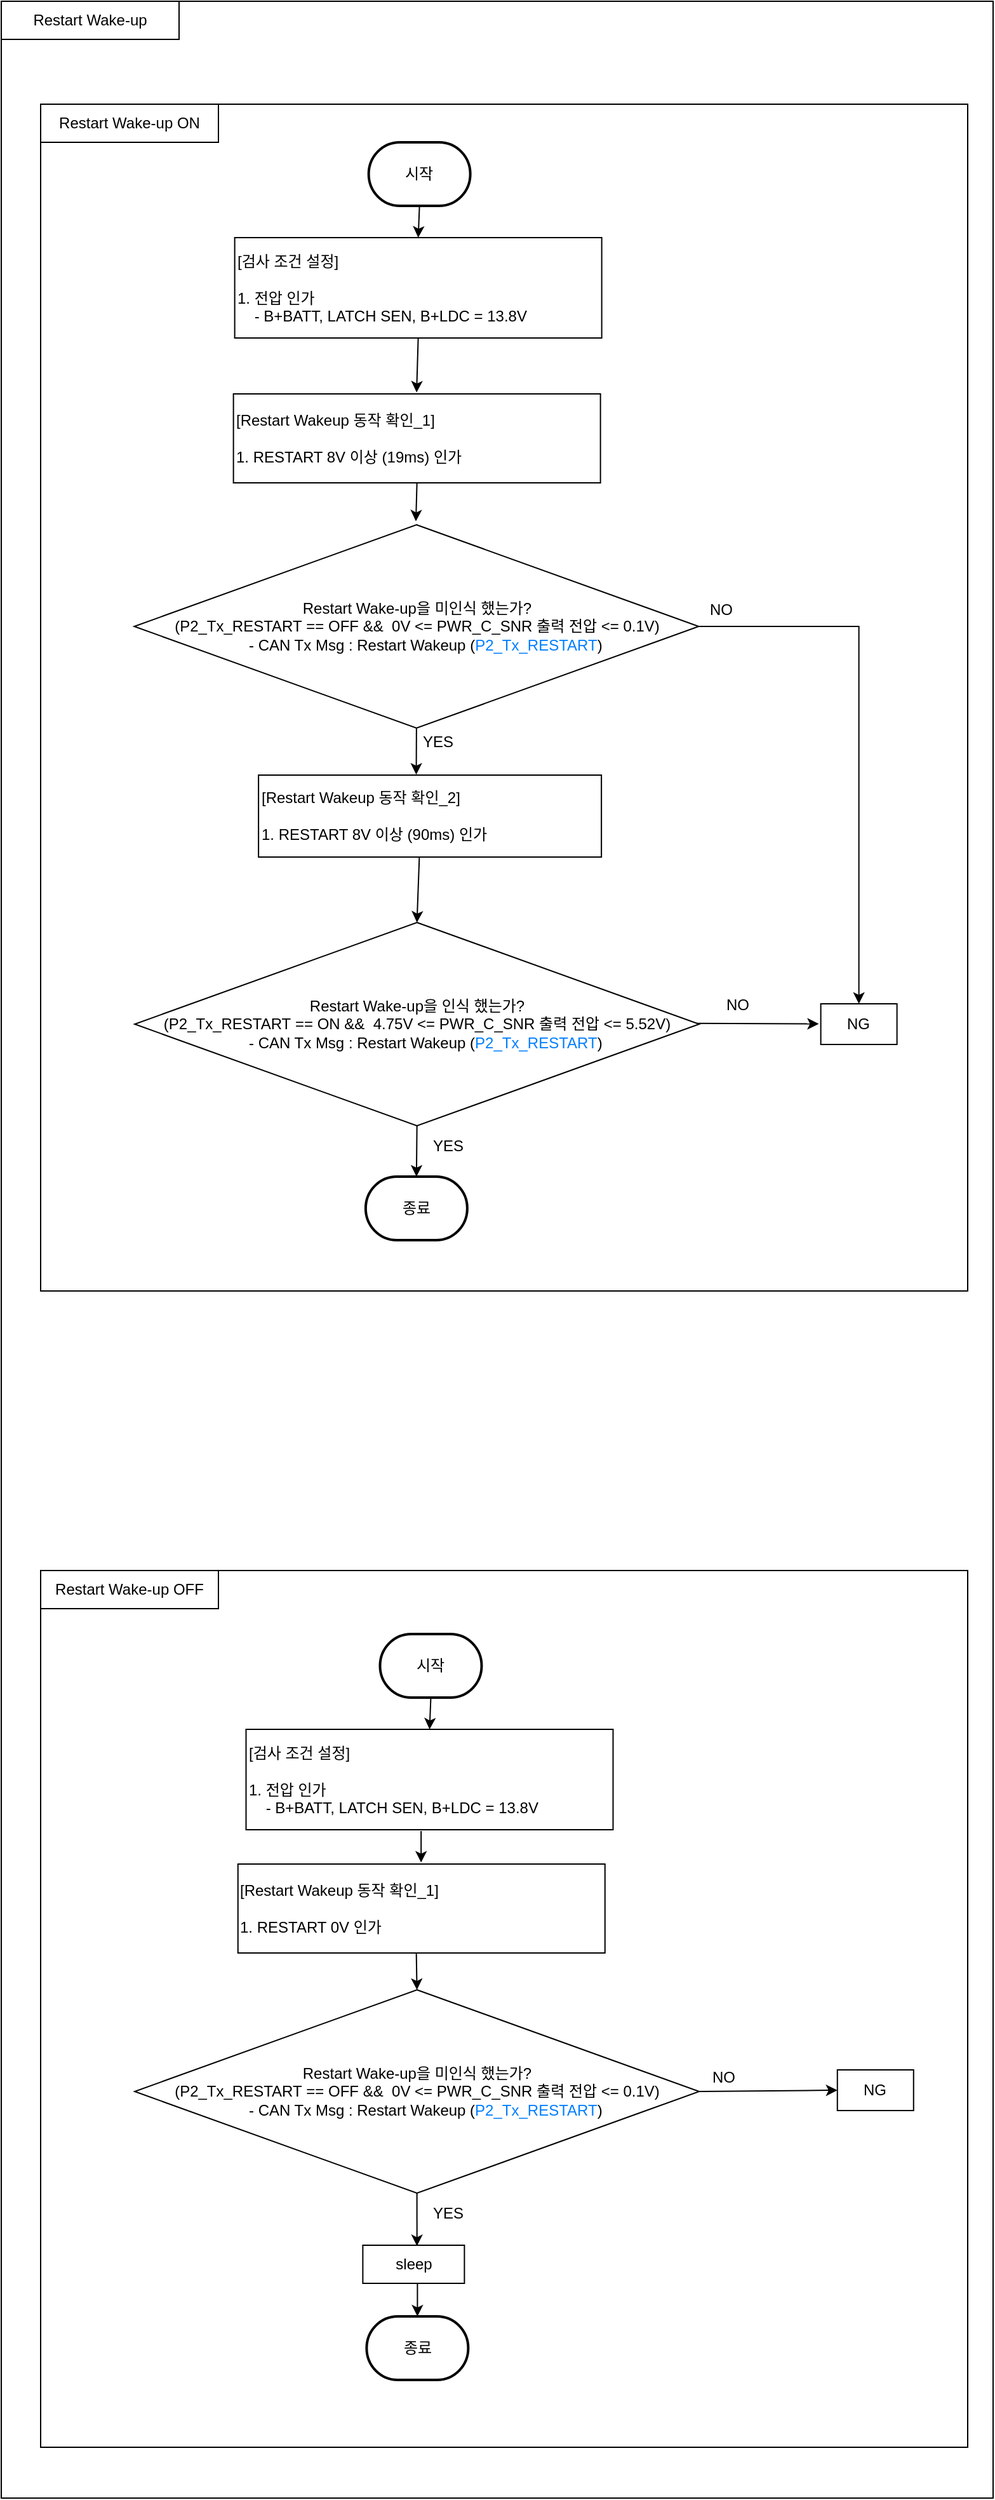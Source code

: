 <mxfile version="22.1.21" type="github">
  <diagram name="페이지-1" id="1IKooUKZ0aYFM0yAQ47z">
    <mxGraphModel dx="1497" dy="926" grid="1" gridSize="10" guides="1" tooltips="1" connect="1" arrows="1" fold="1" page="1" pageScale="1" pageWidth="827" pageHeight="1169" math="0" shadow="0">
      <root>
        <mxCell id="0" />
        <mxCell id="1" parent="0" />
        <mxCell id="uIygqu2bVKNI83eiNfOF-4" value="" style="rounded=0;whiteSpace=wrap;html=1;" vertex="1" parent="1">
          <mxGeometry x="27" y="15" width="781" height="1965" as="geometry" />
        </mxCell>
        <mxCell id="uIygqu2bVKNI83eiNfOF-5" value="Restart Wake-up" style="rounded=0;whiteSpace=wrap;html=1;" vertex="1" parent="1">
          <mxGeometry x="27" y="15" width="140" height="30" as="geometry" />
        </mxCell>
        <mxCell id="aunHTb1YWMdkFglgx5La-1" value="" style="rounded=0;whiteSpace=wrap;html=1;" parent="1" vertex="1">
          <mxGeometry x="58" y="96" width="730" height="934" as="geometry" />
        </mxCell>
        <mxCell id="aunHTb1YWMdkFglgx5La-12" value="Restart Wake-up ON" style="rounded=0;whiteSpace=wrap;html=1;" parent="1" vertex="1">
          <mxGeometry x="58" y="96" width="140" height="30" as="geometry" />
        </mxCell>
        <mxCell id="aunHTb1YWMdkFglgx5La-2" value="시작" style="strokeWidth=2;html=1;shape=mxgraph.flowchart.terminator;whiteSpace=wrap;" parent="1" vertex="1">
          <mxGeometry x="316.32" y="126" width="80" height="50" as="geometry" />
        </mxCell>
        <mxCell id="aunHTb1YWMdkFglgx5La-4" value="[검사 조건 설정]&lt;br&gt;&lt;br&gt;1. 전압 인가&lt;br&gt;&amp;nbsp; &amp;nbsp; - B+BATT, LATCH SEN, B+LDC = 13.8V" style="rounded=0;whiteSpace=wrap;html=1;align=left;" parent="1" vertex="1">
          <mxGeometry x="210.82" y="201" width="289" height="79" as="geometry" />
        </mxCell>
        <mxCell id="aunHTb1YWMdkFglgx5La-5" value="Restart Wake-up을 미인식 했는가?&lt;br&gt;(P2_Tx_RESTART&amp;nbsp;== OFF &amp;amp;&amp;amp;&amp;nbsp;&amp;nbsp;0V &amp;lt;= PWR_C_SNR 출력 전압 &amp;lt;= 0.1V)&lt;br&gt;&amp;nbsp; &amp;nbsp; - CAN Tx Msg : Restart Wakeup &lt;span style=&quot;text-align: left;&quot;&gt;(&lt;/span&gt;&lt;font style=&quot;border-color: var(--border-color); text-align: left;&quot; color=&quot;#007fff&quot;&gt;P2_Tx_RESTART&lt;/font&gt;&lt;span style=&quot;text-align: left;&quot;&gt;)&lt;/span&gt;" style="rhombus;whiteSpace=wrap;html=1;" parent="1" vertex="1">
          <mxGeometry x="131.69" y="427" width="444.5" height="160" as="geometry" />
        </mxCell>
        <mxCell id="aunHTb1YWMdkFglgx5La-7" value="" style="endArrow=classic;html=1;rounded=0;exitX=0.5;exitY=1;exitDx=0;exitDy=0;exitPerimeter=0;entryX=0.5;entryY=0;entryDx=0;entryDy=0;" parent="1" source="aunHTb1YWMdkFglgx5La-2" target="aunHTb1YWMdkFglgx5La-4" edge="1">
          <mxGeometry width="50" height="50" relative="1" as="geometry">
            <mxPoint x="82.32" y="226" as="sourcePoint" />
            <mxPoint x="132.32" y="176" as="targetPoint" />
          </mxGeometry>
        </mxCell>
        <mxCell id="aunHTb1YWMdkFglgx5La-8" value="" style="endArrow=classic;html=1;rounded=0;exitX=0.5;exitY=1;exitDx=0;exitDy=0;entryX=0.5;entryY=0;entryDx=0;entryDy=0;entryPerimeter=0;" parent="1" target="uIygqu2bVKNI83eiNfOF-8" edge="1" source="uIygqu2bVKNI83eiNfOF-3">
          <mxGeometry width="50" height="50" relative="1" as="geometry">
            <mxPoint x="350" y="809" as="sourcePoint" />
            <mxPoint x="350" y="886" as="targetPoint" />
          </mxGeometry>
        </mxCell>
        <mxCell id="aunHTb1YWMdkFglgx5La-27" value="YES" style="text;html=1;strokeColor=none;fillColor=none;align=center;verticalAlign=middle;whiteSpace=wrap;rounded=0;" parent="1" vertex="1">
          <mxGeometry x="349.32" y="901" width="60" height="30" as="geometry" />
        </mxCell>
        <mxCell id="aunHTb1YWMdkFglgx5La-29" value="YES" style="text;html=1;strokeColor=none;fillColor=none;align=center;verticalAlign=middle;whiteSpace=wrap;rounded=0;" parent="1" vertex="1">
          <mxGeometry x="340.94" y="583" width="60" height="30" as="geometry" />
        </mxCell>
        <mxCell id="aunHTb1YWMdkFglgx5La-34" value="NO" style="text;html=1;strokeColor=none;fillColor=none;align=center;verticalAlign=middle;whiteSpace=wrap;rounded=0;" parent="1" vertex="1">
          <mxGeometry x="576.57" y="790" width="60" height="30" as="geometry" />
        </mxCell>
        <mxCell id="aunHTb1YWMdkFglgx5La-35" value="" style="endArrow=classic;html=1;rounded=0;exitX=0.469;exitY=1.005;exitDx=0;exitDy=0;exitPerimeter=0;entryX=0.5;entryY=0;entryDx=0;entryDy=0;" parent="1" source="uIygqu2bVKNI83eiNfOF-1" target="uIygqu2bVKNI83eiNfOF-3" edge="1">
          <mxGeometry width="50" height="50" relative="1" as="geometry">
            <mxPoint x="353.484" y="717.575" as="sourcePoint" />
            <mxPoint x="353.32" y="738" as="targetPoint" />
          </mxGeometry>
        </mxCell>
        <mxCell id="aunHTb1YWMdkFglgx5La-36" value="NG" style="rounded=0;whiteSpace=wrap;html=1;align=center;" parent="1" vertex="1">
          <mxGeometry x="672.32" y="804" width="60" height="32" as="geometry" />
        </mxCell>
        <mxCell id="aunHTb1YWMdkFglgx5La-37" value="NO" style="text;html=1;strokeColor=none;fillColor=none;align=center;verticalAlign=middle;whiteSpace=wrap;rounded=0;" parent="1" vertex="1">
          <mxGeometry x="563.94" y="479" width="60" height="30" as="geometry" />
        </mxCell>
        <mxCell id="aunHTb1YWMdkFglgx5La-38" value="" style="endArrow=classic;html=1;rounded=0;exitX=1;exitY=0.5;exitDx=0;exitDy=0;entryX=0.5;entryY=0;entryDx=0;entryDy=0;" parent="1" source="aunHTb1YWMdkFglgx5La-5" target="aunHTb1YWMdkFglgx5La-36" edge="1">
          <mxGeometry width="50" height="50" relative="1" as="geometry">
            <mxPoint x="590.32" y="510" as="sourcePoint" />
            <mxPoint x="640.32" y="460" as="targetPoint" />
            <Array as="points">
              <mxPoint x="702.32" y="507" />
            </Array>
          </mxGeometry>
        </mxCell>
        <mxCell id="aunHTb1YWMdkFglgx5La-44" value="" style="endArrow=classic;html=1;rounded=0;exitX=0.5;exitY=1;exitDx=0;exitDy=0;entryX=0.499;entryY=-0.017;entryDx=0;entryDy=0;entryPerimeter=0;" parent="1" source="uIygqu2bVKNI83eiNfOF-6" target="aunHTb1YWMdkFglgx5La-5" edge="1">
          <mxGeometry width="50" height="50" relative="1" as="geometry">
            <mxPoint x="543.32" y="276" as="sourcePoint" />
            <mxPoint x="354.926" y="343.17" as="targetPoint" />
          </mxGeometry>
        </mxCell>
        <mxCell id="aunHTb1YWMdkFglgx5La-48" value="" style="endArrow=classic;html=1;rounded=0;exitX=0.5;exitY=1;exitDx=0;exitDy=0;entryX=0.46;entryY=-0.006;entryDx=0;entryDy=0;entryPerimeter=0;" parent="1" source="aunHTb1YWMdkFglgx5La-5" target="uIygqu2bVKNI83eiNfOF-1" edge="1">
          <mxGeometry width="50" height="50" relative="1" as="geometry">
            <mxPoint x="512.32" y="615" as="sourcePoint" />
            <mxPoint x="354.31" y="645.388" as="targetPoint" />
          </mxGeometry>
        </mxCell>
        <mxCell id="3M9bPRSgMb0RaMjHQsM1-2" value="" style="endArrow=classic;html=1;rounded=0;exitX=0.99;exitY=0.496;exitDx=0;exitDy=0;entryX=-0.026;entryY=0.492;entryDx=0;entryDy=0;entryPerimeter=0;exitPerimeter=0;" parent="1" source="uIygqu2bVKNI83eiNfOF-3" target="aunHTb1YWMdkFglgx5La-36" edge="1">
          <mxGeometry width="50" height="50" relative="1" as="geometry">
            <mxPoint x="475.32" y="780.5" as="sourcePoint" />
            <mxPoint x="554.32" y="728" as="targetPoint" />
          </mxGeometry>
        </mxCell>
        <mxCell id="uIygqu2bVKNI83eiNfOF-1" value="[Restart Wakeup 동작 확인_2]&lt;br&gt;&lt;br&gt;1.&amp;nbsp;RESTART 8V 이상 (&lt;span style=&quot;text-align: center;&quot;&gt;90ms) 인가&amp;nbsp;&lt;/span&gt;" style="rounded=0;whiteSpace=wrap;html=1;align=left;" vertex="1" parent="1">
          <mxGeometry x="229.57" y="624" width="270" height="64.5" as="geometry" />
        </mxCell>
        <mxCell id="uIygqu2bVKNI83eiNfOF-3" value="Restart Wake-up을 인식 했는가?&lt;br&gt;(P2_Tx_RESTART&amp;nbsp;== ON &amp;amp;&amp;amp;&amp;nbsp;&amp;nbsp;4.75V &amp;lt;= PWR_C_SNR 출력 전압 &amp;lt;= 5.52V)&lt;br&gt;&amp;nbsp; &amp;nbsp; - CAN Tx Msg : Restart Wakeup &lt;span style=&quot;text-align: left;&quot;&gt;(&lt;/span&gt;&lt;font style=&quot;border-color: var(--border-color); text-align: left;&quot; color=&quot;#007fff&quot;&gt;P2_Tx_RESTART&lt;/font&gt;&lt;span style=&quot;text-align: left;&quot;&gt;)&lt;/span&gt;" style="rhombus;whiteSpace=wrap;html=1;" vertex="1" parent="1">
          <mxGeometry x="132.07" y="740" width="444.5" height="160" as="geometry" />
        </mxCell>
        <mxCell id="uIygqu2bVKNI83eiNfOF-7" value="" style="endArrow=classic;html=1;rounded=0;exitX=0.5;exitY=1;exitDx=0;exitDy=0;entryX=0.499;entryY=-0.017;entryDx=0;entryDy=0;entryPerimeter=0;" edge="1" parent="1" source="aunHTb1YWMdkFglgx5La-4" target="uIygqu2bVKNI83eiNfOF-6">
          <mxGeometry width="50" height="50" relative="1" as="geometry">
            <mxPoint x="355.32" y="301" as="sourcePoint" />
            <mxPoint x="353.32" y="401" as="targetPoint" />
          </mxGeometry>
        </mxCell>
        <mxCell id="uIygqu2bVKNI83eiNfOF-6" value="[Restart Wakeup 동작 확인_1]&lt;br&gt;&lt;br&gt;1. RESTART 8V 이상 (19ms) 인가&amp;nbsp;" style="rounded=0;whiteSpace=wrap;html=1;align=left;" vertex="1" parent="1">
          <mxGeometry x="209.82" y="324" width="289" height="70" as="geometry" />
        </mxCell>
        <mxCell id="uIygqu2bVKNI83eiNfOF-8" value="종료" style="strokeWidth=2;html=1;shape=mxgraph.flowchart.terminator;whiteSpace=wrap;" vertex="1" parent="1">
          <mxGeometry x="313.94" y="940" width="80" height="50" as="geometry" />
        </mxCell>
        <mxCell id="uIygqu2bVKNI83eiNfOF-9" value="" style="rounded=0;whiteSpace=wrap;html=1;" vertex="1" parent="1">
          <mxGeometry x="58" y="1250" width="730" height="690" as="geometry" />
        </mxCell>
        <mxCell id="uIygqu2bVKNI83eiNfOF-10" value="Restart Wake-up OFF" style="rounded=0;whiteSpace=wrap;html=1;" vertex="1" parent="1">
          <mxGeometry x="58" y="1250" width="140" height="30" as="geometry" />
        </mxCell>
        <mxCell id="aunHTb1YWMdkFglgx5La-51" value="종료" style="strokeWidth=2;html=1;shape=mxgraph.flowchart.terminator;whiteSpace=wrap;" parent="1" vertex="1">
          <mxGeometry x="314.7" y="1837" width="80" height="50" as="geometry" />
        </mxCell>
        <mxCell id="aunHTb1YWMdkFglgx5La-54" value="" style="endArrow=classic;html=1;rounded=0;exitX=0.5;exitY=1;exitDx=0;exitDy=0;entryX=0.5;entryY=0;entryDx=0;entryDy=0;entryPerimeter=0;" parent="1" target="aunHTb1YWMdkFglgx5La-51" edge="1">
          <mxGeometry width="50" height="50" relative="1" as="geometry">
            <mxPoint x="354.7" y="1811" as="sourcePoint" />
            <mxPoint x="140.7" y="1761" as="targetPoint" />
          </mxGeometry>
        </mxCell>
        <mxCell id="aunHTb1YWMdkFglgx5La-56" value="" style="endArrow=classic;html=1;rounded=0;exitX=1;exitY=0.5;exitDx=0;exitDy=0;entryX=0;entryY=0.5;entryDx=0;entryDy=0;" parent="1" source="uIygqu2bVKNI83eiNfOF-19" target="uIygqu2bVKNI83eiNfOF-20" edge="1">
          <mxGeometry width="50" height="50" relative="1" as="geometry">
            <mxPoint x="457.32" y="1750.5" as="sourcePoint" />
            <mxPoint x="584.54" y="1669" as="targetPoint" />
          </mxGeometry>
        </mxCell>
        <mxCell id="aunHTb1YWMdkFglgx5La-57" value="sleep" style="rounded=0;whiteSpace=wrap;html=1;align=center;" parent="1" vertex="1">
          <mxGeometry x="311.7" y="1781" width="80" height="30" as="geometry" />
        </mxCell>
        <mxCell id="aunHTb1YWMdkFglgx5La-58" value="" style="endArrow=classic;html=1;rounded=0;exitX=0.5;exitY=1;exitDx=0;exitDy=0;entryX=0.533;entryY=0.022;entryDx=0;entryDy=0;entryPerimeter=0;" parent="1" source="uIygqu2bVKNI83eiNfOF-19" target="aunHTb1YWMdkFglgx5La-57" edge="1">
          <mxGeometry width="50" height="50" relative="1" as="geometry">
            <mxPoint x="354.7" y="1754" as="sourcePoint" />
            <mxPoint x="201.7" y="1733" as="targetPoint" />
          </mxGeometry>
        </mxCell>
        <mxCell id="aunHTb1YWMdkFglgx5La-59" value="YES" style="text;html=1;strokeColor=none;fillColor=none;align=center;verticalAlign=middle;whiteSpace=wrap;rounded=0;" parent="1" vertex="1">
          <mxGeometry x="349.38" y="1741" width="60" height="30" as="geometry" />
        </mxCell>
        <mxCell id="aunHTb1YWMdkFglgx5La-60" value="NO" style="text;html=1;strokeColor=none;fillColor=none;align=center;verticalAlign=middle;whiteSpace=wrap;rounded=0;" parent="1" vertex="1">
          <mxGeometry x="566.38" y="1634" width="60" height="30" as="geometry" />
        </mxCell>
        <mxCell id="uIygqu2bVKNI83eiNfOF-13" value="시작" style="strokeWidth=2;html=1;shape=mxgraph.flowchart.terminator;whiteSpace=wrap;" vertex="1" parent="1">
          <mxGeometry x="325.25" y="1300" width="80" height="50" as="geometry" />
        </mxCell>
        <mxCell id="uIygqu2bVKNI83eiNfOF-14" value="[검사 조건 설정]&lt;br&gt;&lt;br&gt;1. 전압 인가&lt;br&gt;&amp;nbsp; &amp;nbsp; - B+BATT, LATCH SEN, B+LDC = 13.8V" style="rounded=0;whiteSpace=wrap;html=1;align=left;" vertex="1" parent="1">
          <mxGeometry x="219.75" y="1375" width="289" height="79" as="geometry" />
        </mxCell>
        <mxCell id="uIygqu2bVKNI83eiNfOF-15" value="" style="endArrow=classic;html=1;rounded=0;exitX=0.5;exitY=1;exitDx=0;exitDy=0;exitPerimeter=0;entryX=0.5;entryY=0;entryDx=0;entryDy=0;" edge="1" parent="1" source="uIygqu2bVKNI83eiNfOF-13" target="uIygqu2bVKNI83eiNfOF-14">
          <mxGeometry width="50" height="50" relative="1" as="geometry">
            <mxPoint x="91.25" y="1400" as="sourcePoint" />
            <mxPoint x="141.25" y="1350" as="targetPoint" />
          </mxGeometry>
        </mxCell>
        <mxCell id="uIygqu2bVKNI83eiNfOF-16" value="" style="endArrow=classic;html=1;rounded=0;exitX=0.477;exitY=1.012;exitDx=0;exitDy=0;entryX=0.499;entryY=-0.017;entryDx=0;entryDy=0;entryPerimeter=0;exitPerimeter=0;" edge="1" parent="1" target="uIygqu2bVKNI83eiNfOF-17" source="uIygqu2bVKNI83eiNfOF-14">
          <mxGeometry width="50" height="50" relative="1" as="geometry">
            <mxPoint x="358.56" y="1454" as="sourcePoint" />
            <mxPoint x="356.88" y="1575" as="targetPoint" />
          </mxGeometry>
        </mxCell>
        <mxCell id="uIygqu2bVKNI83eiNfOF-17" value="[Restart Wakeup 동작 확인_1]&lt;br&gt;&lt;br&gt;1. RESTART 0V 인가" style="rounded=0;whiteSpace=wrap;html=1;align=left;" vertex="1" parent="1">
          <mxGeometry x="213.38" y="1481" width="289" height="70" as="geometry" />
        </mxCell>
        <mxCell id="uIygqu2bVKNI83eiNfOF-18" value="" style="endArrow=classic;html=1;rounded=0;exitX=0.486;exitY=1.007;exitDx=0;exitDy=0;entryX=0.5;entryY=0;entryDx=0;entryDy=0;exitPerimeter=0;" edge="1" parent="1" source="uIygqu2bVKNI83eiNfOF-17" target="uIygqu2bVKNI83eiNfOF-19">
          <mxGeometry width="50" height="50" relative="1" as="geometry">
            <mxPoint x="367.31" y="1465" as="sourcePoint" />
            <mxPoint x="353.54" y="1588.2" as="targetPoint" />
          </mxGeometry>
        </mxCell>
        <mxCell id="uIygqu2bVKNI83eiNfOF-19" value="Restart Wake-up을 미인식 했는가?&lt;br style=&quot;border-color: var(--border-color);&quot;&gt;(P2_Tx_RESTART&amp;nbsp;== OFF &amp;amp;&amp;amp;&amp;nbsp;&amp;nbsp;0V &amp;lt;= PWR_C_SNR 출력 전압 &amp;lt;= 0.1V)&lt;br style=&quot;border-color: var(--border-color);&quot;&gt;&amp;nbsp; &amp;nbsp; - CAN Tx Msg : Restart Wakeup&amp;nbsp;(&lt;font style=&quot;border-color: var(--border-color); text-align: left;&quot; color=&quot;#007fff&quot;&gt;P2_Tx_RESTART&lt;/font&gt;&lt;span style=&quot;border-color: var(--border-color); text-align: left;&quot;&gt;)&lt;/span&gt;" style="rhombus;whiteSpace=wrap;html=1;" vertex="1" parent="1">
          <mxGeometry x="132.07" y="1580" width="444.5" height="160" as="geometry" />
        </mxCell>
        <mxCell id="uIygqu2bVKNI83eiNfOF-20" value="NG" style="rounded=0;whiteSpace=wrap;html=1;align=center;" vertex="1" parent="1">
          <mxGeometry x="685.38" y="1643" width="60" height="32" as="geometry" />
        </mxCell>
      </root>
    </mxGraphModel>
  </diagram>
</mxfile>
